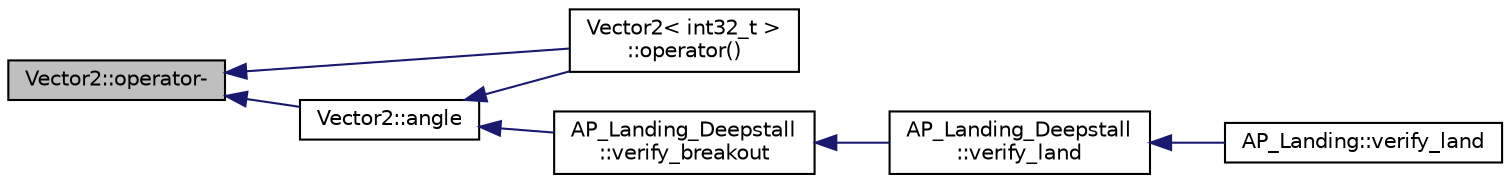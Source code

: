 digraph "Vector2::operator-"
{
 // INTERACTIVE_SVG=YES
  edge [fontname="Helvetica",fontsize="10",labelfontname="Helvetica",labelfontsize="10"];
  node [fontname="Helvetica",fontsize="10",shape=record];
  rankdir="LR";
  Node1 [label="Vector2::operator-",height=0.2,width=0.4,color="black", fillcolor="grey75", style="filled", fontcolor="black"];
  Node1 -> Node2 [dir="back",color="midnightblue",fontsize="10",style="solid",fontname="Helvetica"];
  Node2 [label="Vector2::angle",height=0.2,width=0.4,color="black", fillcolor="white", style="filled",URL="$structVector2.html#a62830d89ee7cd308a7d12caf352f1be9"];
  Node2 -> Node3 [dir="back",color="midnightblue",fontsize="10",style="solid",fontname="Helvetica"];
  Node3 [label="Vector2\< int32_t \>\l::operator()",height=0.2,width=0.4,color="black", fillcolor="white", style="filled",URL="$structVector2.html#af58fdb320b592f2a623f767b96f82171"];
  Node2 -> Node4 [dir="back",color="midnightblue",fontsize="10",style="solid",fontname="Helvetica"];
  Node4 [label="AP_Landing_Deepstall\l::verify_breakout",height=0.2,width=0.4,color="black", fillcolor="white", style="filled",URL="$classAP__Landing__Deepstall.html#afc811efa3075df08f3c8f43ac32cf303"];
  Node4 -> Node5 [dir="back",color="midnightblue",fontsize="10",style="solid",fontname="Helvetica"];
  Node5 [label="AP_Landing_Deepstall\l::verify_land",height=0.2,width=0.4,color="black", fillcolor="white", style="filled",URL="$classAP__Landing__Deepstall.html#af3cde793ef57477c3468547de0a8a90f"];
  Node5 -> Node6 [dir="back",color="midnightblue",fontsize="10",style="solid",fontname="Helvetica"];
  Node6 [label="AP_Landing::verify_land",height=0.2,width=0.4,color="black", fillcolor="white", style="filled",URL="$classAP__Landing.html#afdbc34de818b9cb366336c23660fd495"];
  Node1 -> Node3 [dir="back",color="midnightblue",fontsize="10",style="solid",fontname="Helvetica"];
}
